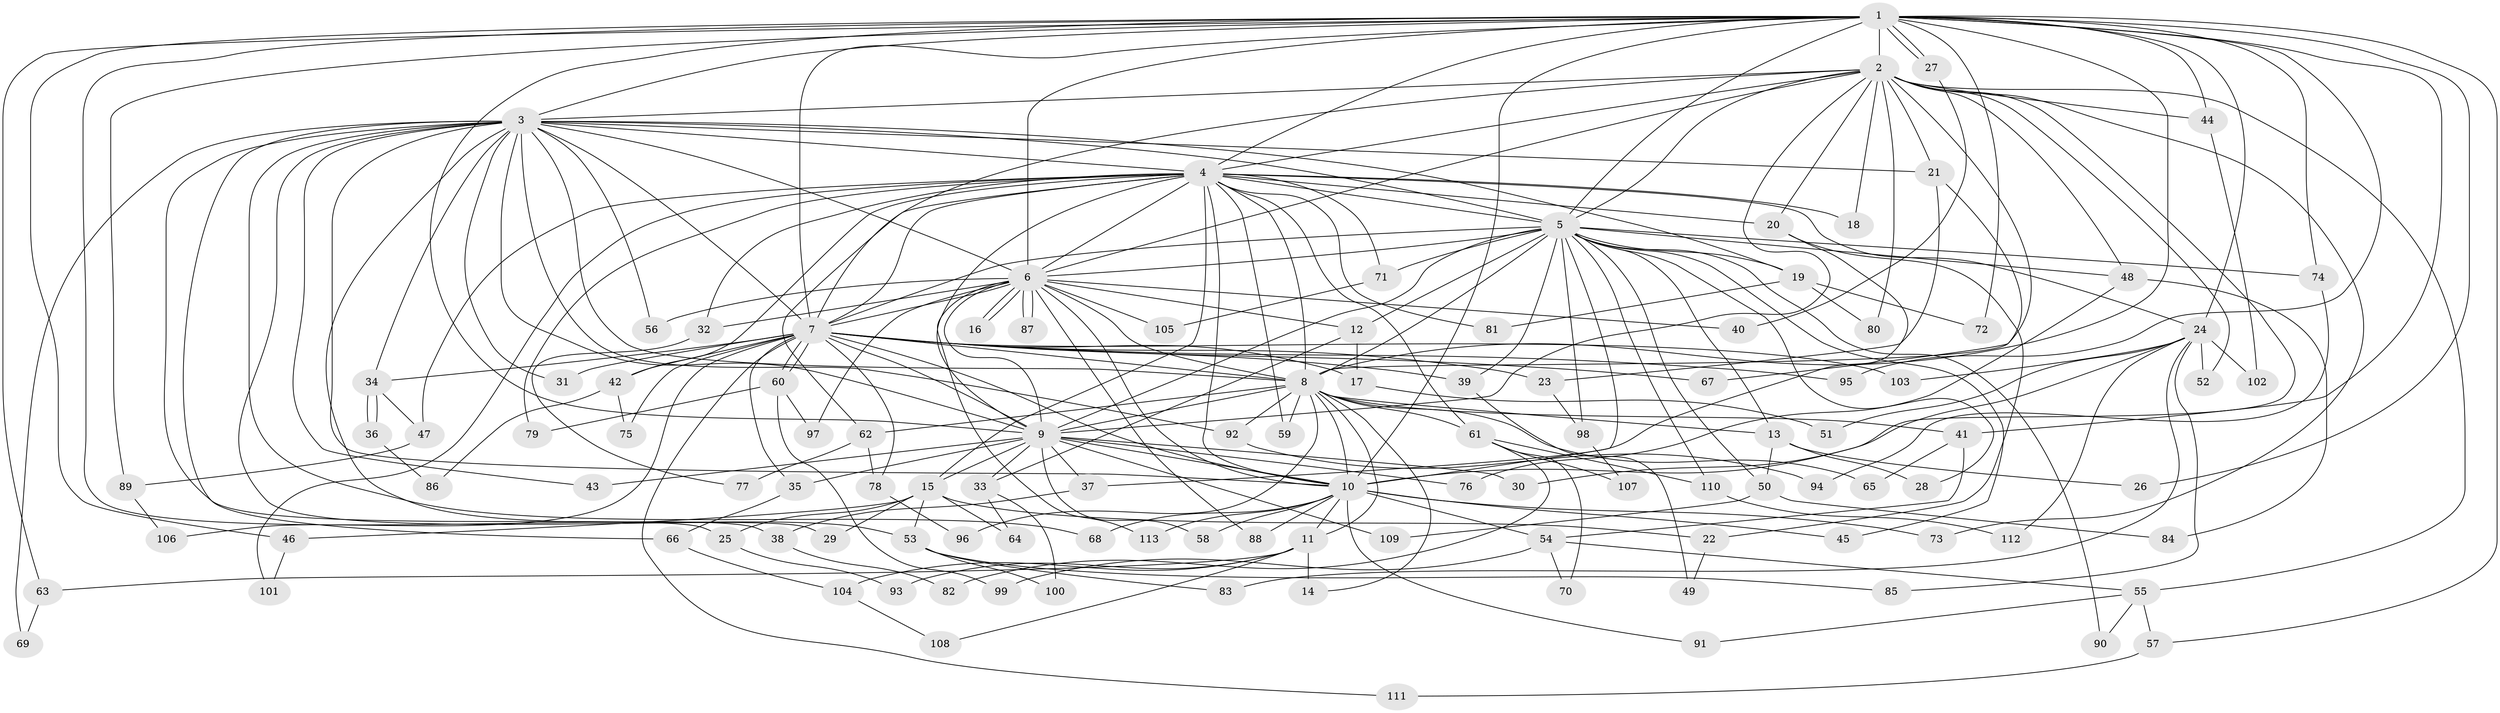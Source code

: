 // coarse degree distribution, {16: 0.10869565217391304, 12: 0.043478260869565216, 14: 0.021739130434782608, 15: 0.021739130434782608, 7: 0.13043478260869565, 9: 0.06521739130434782, 2: 0.2608695652173913, 1: 0.043478260869565216, 11: 0.021739130434782608, 4: 0.13043478260869565, 8: 0.021739130434782608, 6: 0.021739130434782608, 3: 0.10869565217391304}
// Generated by graph-tools (version 1.1) at 2025/49/03/04/25 22:49:40]
// undirected, 113 vertices, 251 edges
graph export_dot {
  node [color=gray90,style=filled];
  1;
  2;
  3;
  4;
  5;
  6;
  7;
  8;
  9;
  10;
  11;
  12;
  13;
  14;
  15;
  16;
  17;
  18;
  19;
  20;
  21;
  22;
  23;
  24;
  25;
  26;
  27;
  28;
  29;
  30;
  31;
  32;
  33;
  34;
  35;
  36;
  37;
  38;
  39;
  40;
  41;
  42;
  43;
  44;
  45;
  46;
  47;
  48;
  49;
  50;
  51;
  52;
  53;
  54;
  55;
  56;
  57;
  58;
  59;
  60;
  61;
  62;
  63;
  64;
  65;
  66;
  67;
  68;
  69;
  70;
  71;
  72;
  73;
  74;
  75;
  76;
  77;
  78;
  79;
  80;
  81;
  82;
  83;
  84;
  85;
  86;
  87;
  88;
  89;
  90;
  91;
  92;
  93;
  94;
  95;
  96;
  97;
  98;
  99;
  100;
  101;
  102;
  103;
  104;
  105;
  106;
  107;
  108;
  109;
  110;
  111;
  112;
  113;
  1 -- 2;
  1 -- 3;
  1 -- 4;
  1 -- 5;
  1 -- 6;
  1 -- 7;
  1 -- 8;
  1 -- 9;
  1 -- 10;
  1 -- 24;
  1 -- 26;
  1 -- 27;
  1 -- 27;
  1 -- 38;
  1 -- 41;
  1 -- 44;
  1 -- 46;
  1 -- 57;
  1 -- 63;
  1 -- 72;
  1 -- 74;
  1 -- 89;
  1 -- 95;
  2 -- 3;
  2 -- 4;
  2 -- 5;
  2 -- 6;
  2 -- 7;
  2 -- 8;
  2 -- 9;
  2 -- 10;
  2 -- 18;
  2 -- 20;
  2 -- 21;
  2 -- 44;
  2 -- 48;
  2 -- 52;
  2 -- 55;
  2 -- 73;
  2 -- 80;
  3 -- 4;
  3 -- 5;
  3 -- 6;
  3 -- 7;
  3 -- 8;
  3 -- 9;
  3 -- 10;
  3 -- 19;
  3 -- 21;
  3 -- 25;
  3 -- 29;
  3 -- 31;
  3 -- 34;
  3 -- 43;
  3 -- 53;
  3 -- 56;
  3 -- 66;
  3 -- 68;
  3 -- 69;
  3 -- 92;
  4 -- 5;
  4 -- 6;
  4 -- 7;
  4 -- 8;
  4 -- 9;
  4 -- 10;
  4 -- 15;
  4 -- 18;
  4 -- 20;
  4 -- 24;
  4 -- 32;
  4 -- 42;
  4 -- 47;
  4 -- 59;
  4 -- 61;
  4 -- 62;
  4 -- 71;
  4 -- 79;
  4 -- 81;
  4 -- 101;
  5 -- 6;
  5 -- 7;
  5 -- 8;
  5 -- 9;
  5 -- 10;
  5 -- 12;
  5 -- 13;
  5 -- 19;
  5 -- 28;
  5 -- 39;
  5 -- 45;
  5 -- 48;
  5 -- 50;
  5 -- 71;
  5 -- 74;
  5 -- 90;
  5 -- 98;
  5 -- 110;
  6 -- 7;
  6 -- 8;
  6 -- 9;
  6 -- 10;
  6 -- 12;
  6 -- 16;
  6 -- 16;
  6 -- 32;
  6 -- 40;
  6 -- 56;
  6 -- 87;
  6 -- 87;
  6 -- 88;
  6 -- 97;
  6 -- 105;
  6 -- 113;
  7 -- 8;
  7 -- 9;
  7 -- 10;
  7 -- 17;
  7 -- 23;
  7 -- 31;
  7 -- 34;
  7 -- 35;
  7 -- 39;
  7 -- 42;
  7 -- 60;
  7 -- 60;
  7 -- 67;
  7 -- 75;
  7 -- 78;
  7 -- 95;
  7 -- 103;
  7 -- 106;
  7 -- 111;
  8 -- 9;
  8 -- 10;
  8 -- 11;
  8 -- 13;
  8 -- 14;
  8 -- 41;
  8 -- 59;
  8 -- 61;
  8 -- 62;
  8 -- 65;
  8 -- 92;
  8 -- 96;
  9 -- 10;
  9 -- 15;
  9 -- 30;
  9 -- 33;
  9 -- 35;
  9 -- 37;
  9 -- 43;
  9 -- 58;
  9 -- 76;
  9 -- 109;
  10 -- 11;
  10 -- 45;
  10 -- 54;
  10 -- 58;
  10 -- 68;
  10 -- 73;
  10 -- 88;
  10 -- 91;
  10 -- 113;
  11 -- 14;
  11 -- 63;
  11 -- 93;
  11 -- 104;
  11 -- 108;
  12 -- 17;
  12 -- 33;
  13 -- 26;
  13 -- 28;
  13 -- 50;
  15 -- 22;
  15 -- 25;
  15 -- 29;
  15 -- 46;
  15 -- 53;
  15 -- 64;
  17 -- 51;
  19 -- 72;
  19 -- 80;
  19 -- 81;
  20 -- 22;
  20 -- 37;
  21 -- 23;
  21 -- 67;
  22 -- 49;
  23 -- 98;
  24 -- 30;
  24 -- 51;
  24 -- 52;
  24 -- 83;
  24 -- 85;
  24 -- 102;
  24 -- 103;
  24 -- 112;
  25 -- 93;
  27 -- 40;
  32 -- 77;
  33 -- 64;
  33 -- 100;
  34 -- 36;
  34 -- 36;
  34 -- 47;
  35 -- 66;
  36 -- 86;
  37 -- 38;
  38 -- 82;
  39 -- 49;
  41 -- 54;
  41 -- 65;
  42 -- 75;
  42 -- 86;
  44 -- 102;
  46 -- 101;
  47 -- 89;
  48 -- 76;
  48 -- 84;
  50 -- 84;
  50 -- 109;
  53 -- 83;
  53 -- 85;
  53 -- 100;
  54 -- 55;
  54 -- 70;
  54 -- 99;
  55 -- 57;
  55 -- 90;
  55 -- 91;
  57 -- 111;
  60 -- 79;
  60 -- 97;
  60 -- 99;
  61 -- 70;
  61 -- 82;
  61 -- 107;
  61 -- 110;
  62 -- 77;
  62 -- 78;
  63 -- 69;
  66 -- 104;
  71 -- 105;
  74 -- 94;
  78 -- 96;
  89 -- 106;
  92 -- 94;
  98 -- 107;
  104 -- 108;
  110 -- 112;
}
